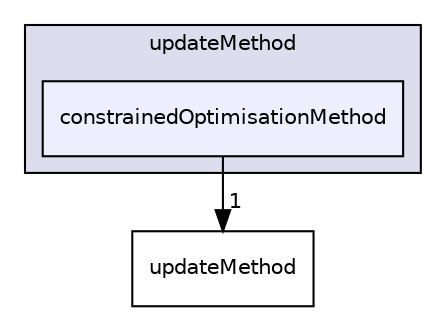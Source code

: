 digraph "src/optimisation/adjointOptimisation/adjoint/optimisation/updateMethod/constrainedOptimisationMethod" {
  bgcolor=transparent;
  compound=true
  node [ fontsize="10", fontname="Helvetica"];
  edge [ labelfontsize="10", labelfontname="Helvetica"];
  subgraph clusterdir_442e213e33281933d117f57865442da6 {
    graph [ bgcolor="#ddddee", pencolor="black", label="updateMethod" fontname="Helvetica", fontsize="10", URL="dir_442e213e33281933d117f57865442da6.html"]
  dir_453be7ec68cc3d6cd46716a004e5a107 [shape=box, label="constrainedOptimisationMethod", style="filled", fillcolor="#eeeeff", pencolor="black", URL="dir_453be7ec68cc3d6cd46716a004e5a107.html"];
  }
  dir_a968e0ad5abdbae5544be71ab3e682ac [shape=box label="updateMethod" URL="dir_a968e0ad5abdbae5544be71ab3e682ac.html"];
  dir_453be7ec68cc3d6cd46716a004e5a107->dir_a968e0ad5abdbae5544be71ab3e682ac [headlabel="1", labeldistance=1.5 headhref="dir_002875_002882.html"];
}
